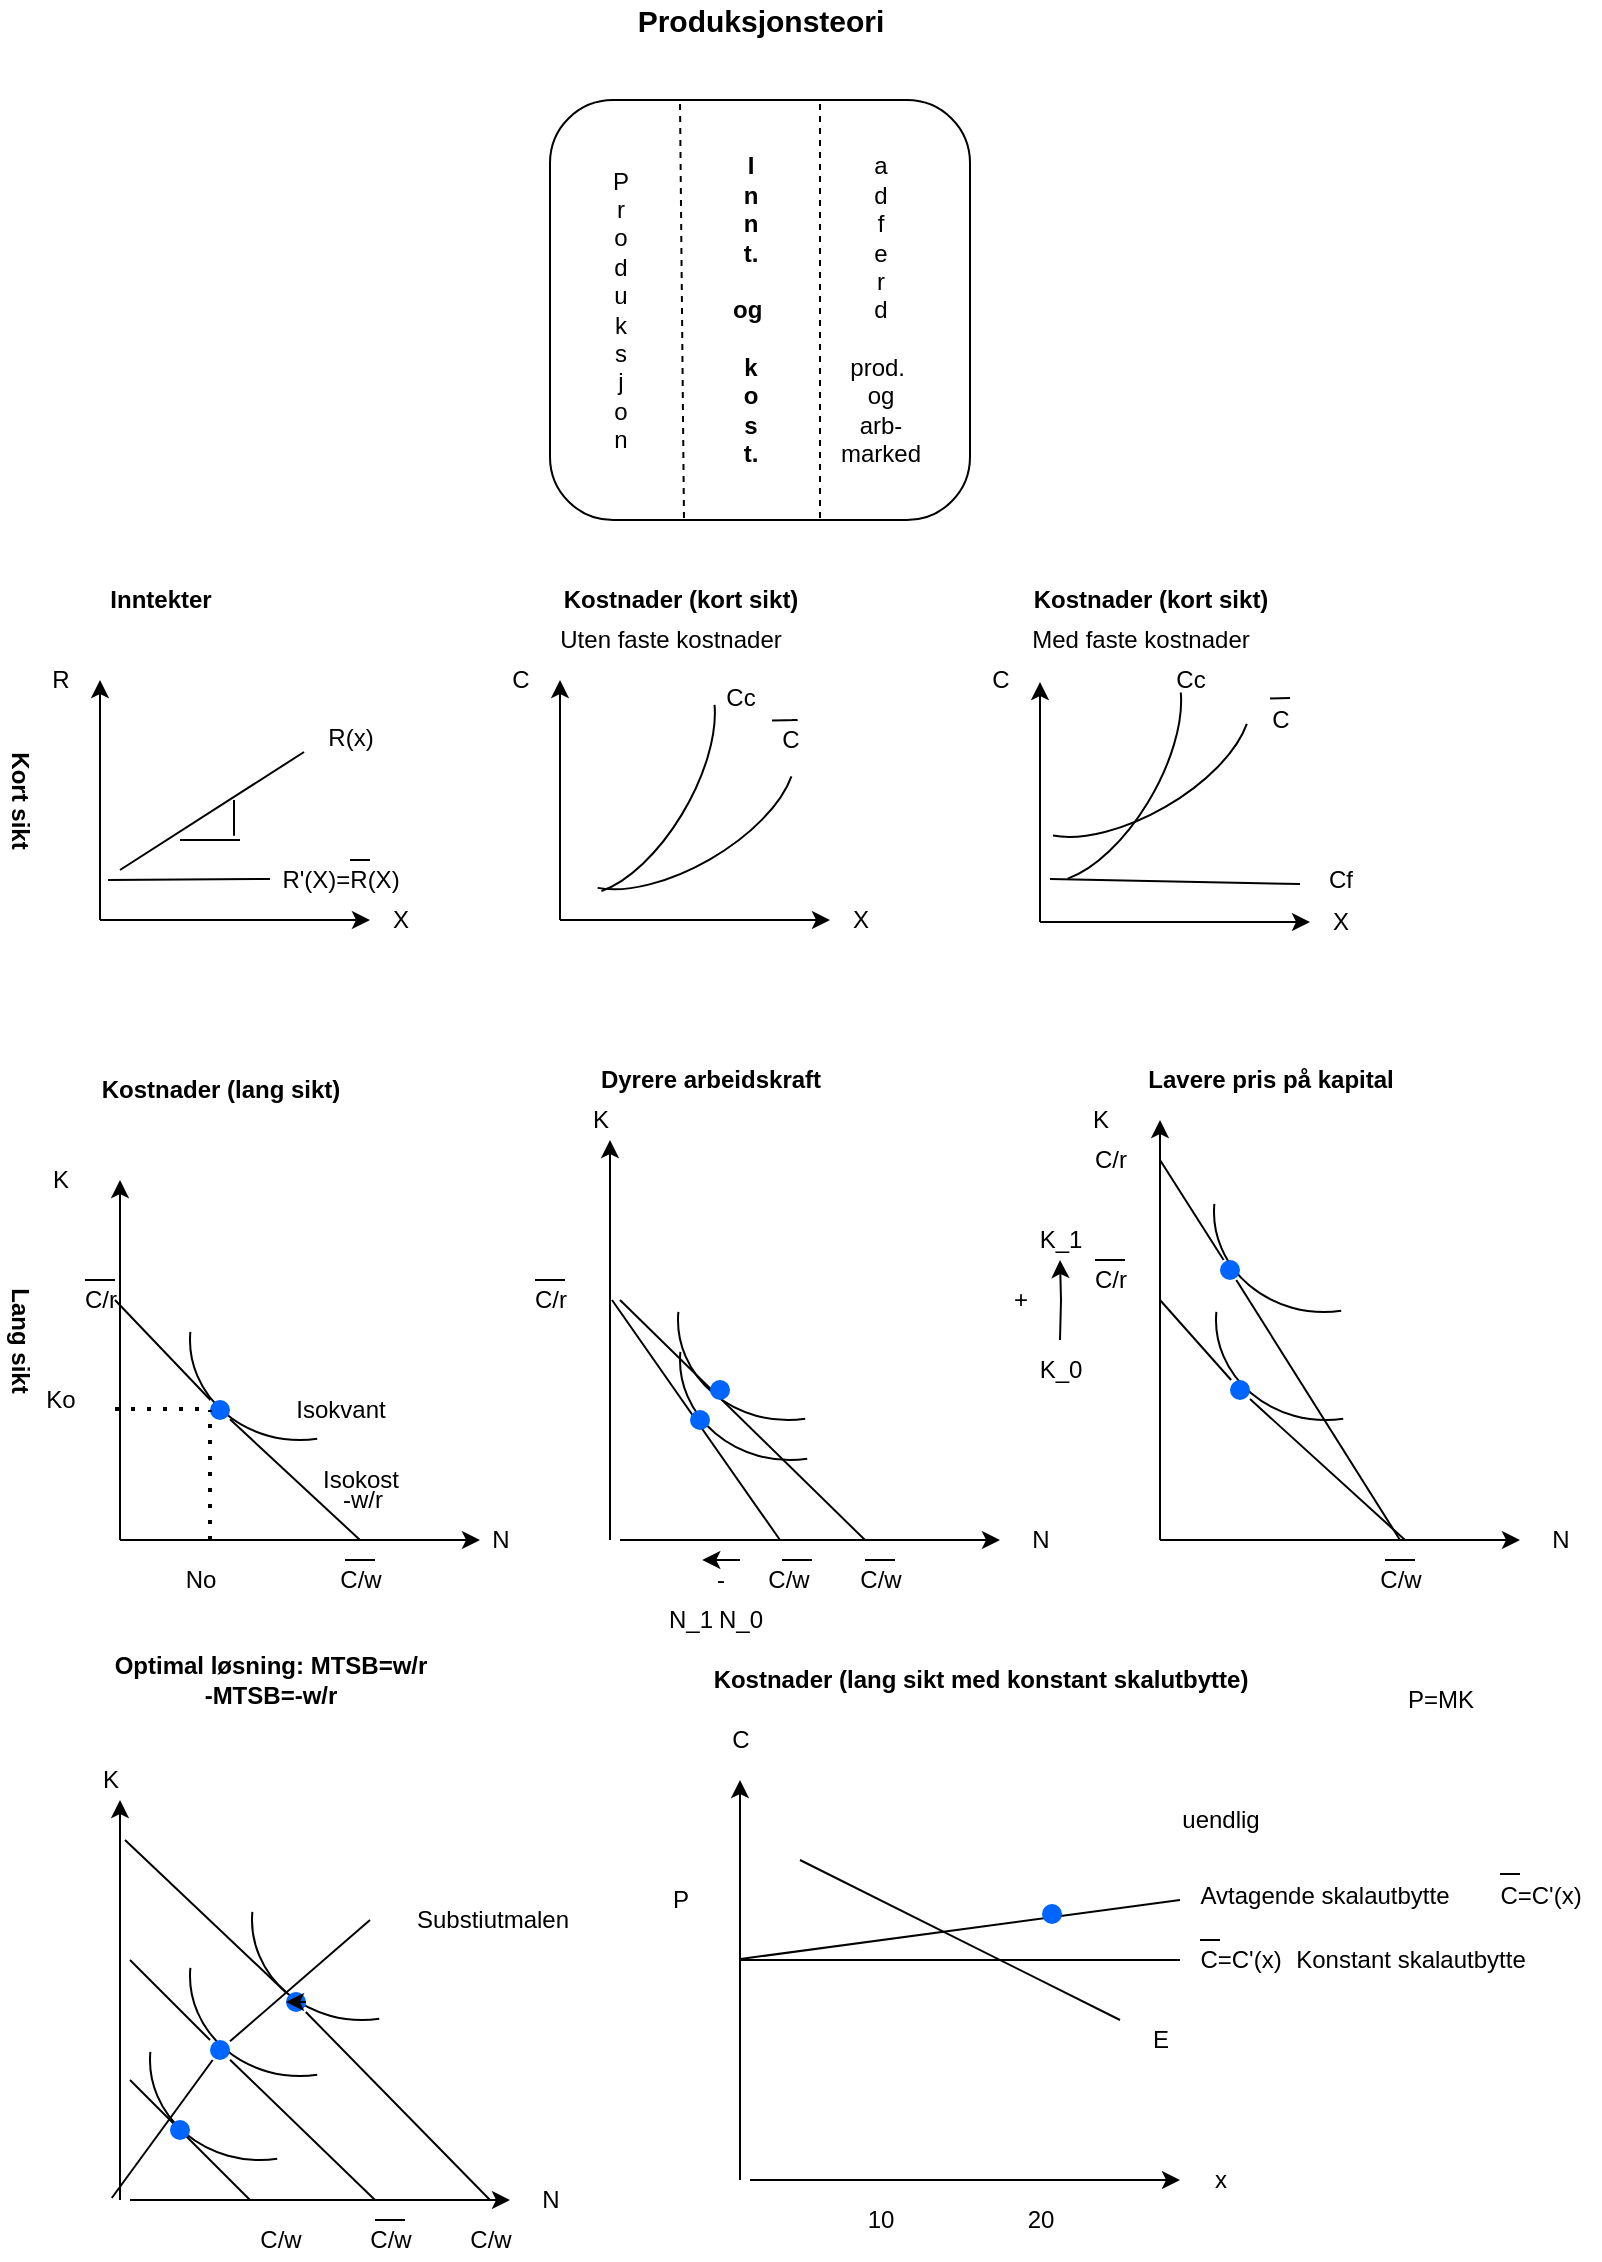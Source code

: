 <mxfile version="13.9.9" type="device"><diagram id="UaC9sKYSoofSCSLUNyeq" name="Page-1"><mxGraphModel dx="1660" dy="861" grid="1" gridSize="10" guides="1" tooltips="1" connect="1" arrows="1" fold="1" page="1" pageScale="1" pageWidth="827" pageHeight="1169" math="0" shadow="0"><root><mxCell id="0"/><mxCell id="1" parent="0"/><mxCell id="a_rR3JhyI1j8THqwhGgr-1" value="" style="rounded=1;whiteSpace=wrap;html=1;" parent="1" vertex="1"><mxGeometry x="295" y="80" width="210" height="210" as="geometry"/></mxCell><mxCell id="CCestM9y5NQriPeMEOW7-3" value="&lt;span style=&quot;font-size: 15px&quot;&gt;&lt;b&gt;Produksjonsteori&lt;/b&gt;&lt;/span&gt;" style="text;html=1;align=center;verticalAlign=middle;resizable=0;points=[];autosize=1;" parent="1" vertex="1"><mxGeometry x="330" y="30" width="140" height="20" as="geometry"/></mxCell><mxCell id="p_GAQffkMsLSsXMxCHvM-4" value="" style="endArrow=none;dashed=1;html=1;exitX=0.319;exitY=0.995;exitDx=0;exitDy=0;exitPerimeter=0;" parent="1" source="a_rR3JhyI1j8THqwhGgr-1" edge="1"><mxGeometry width="50" height="50" relative="1" as="geometry"><mxPoint x="360" y="180" as="sourcePoint"/><mxPoint x="360" y="80" as="targetPoint"/></mxGeometry></mxCell><mxCell id="p_GAQffkMsLSsXMxCHvM-6" value="" style="endArrow=none;dashed=1;html=1;" parent="1" edge="1"><mxGeometry width="50" height="50" relative="1" as="geometry"><mxPoint x="430" y="289" as="sourcePoint"/><mxPoint x="430" y="80" as="targetPoint"/></mxGeometry></mxCell><mxCell id="p_GAQffkMsLSsXMxCHvM-8" value="P&lt;br&gt;r&lt;br&gt;o&lt;br&gt;d&lt;br&gt;u&lt;br&gt;k&lt;br&gt;s&lt;br&gt;j&lt;br&gt;o&lt;br&gt;n" style="text;html=1;align=center;verticalAlign=middle;resizable=0;points=[];autosize=1;" parent="1" vertex="1"><mxGeometry x="320" y="110" width="20" height="150" as="geometry"/></mxCell><mxCell id="p_GAQffkMsLSsXMxCHvM-9" value="&lt;b&gt;I&lt;br&gt;n&lt;br&gt;n&lt;br&gt;t.&lt;br&gt;&lt;br&gt;og&amp;nbsp;&lt;br&gt;&lt;br&gt;k&lt;br&gt;o&lt;br&gt;s&lt;br&gt;t.&lt;/b&gt;" style="text;html=1;align=center;verticalAlign=middle;resizable=0;points=[];autosize=1;" parent="1" vertex="1"><mxGeometry x="380" y="105" width="30" height="160" as="geometry"/></mxCell><mxCell id="p_GAQffkMsLSsXMxCHvM-10" value="a&lt;br&gt;d&lt;br&gt;f&lt;br&gt;e&lt;br&gt;r&lt;br&gt;d&lt;br&gt;&lt;br&gt;prod.&amp;nbsp;&lt;br&gt;og&lt;br&gt;arb-&lt;br&gt;marked&lt;br&gt;" style="text;html=1;align=center;verticalAlign=middle;resizable=0;points=[];autosize=1;" parent="1" vertex="1"><mxGeometry x="430" y="105" width="60" height="160" as="geometry"/></mxCell><mxCell id="mCt1Dui-qjo9dXh8Gays-1" value="&lt;b&gt;Inntekter&lt;/b&gt;" style="text;html=1;align=center;verticalAlign=middle;resizable=0;points=[];autosize=1;" parent="1" vertex="1"><mxGeometry x="65" y="320" width="70" height="20" as="geometry"/></mxCell><mxCell id="mCt1Dui-qjo9dXh8Gays-2" value="" style="endArrow=classic;html=1;" parent="1" edge="1"><mxGeometry width="50" height="50" relative="1" as="geometry"><mxPoint x="70" y="490" as="sourcePoint"/><mxPoint x="70" y="370" as="targetPoint"/></mxGeometry></mxCell><mxCell id="mCt1Dui-qjo9dXh8Gays-4" value="" style="endArrow=classic;html=1;" parent="1" edge="1"><mxGeometry width="50" height="50" relative="1" as="geometry"><mxPoint x="70" y="490" as="sourcePoint"/><mxPoint x="205" y="490" as="targetPoint"/></mxGeometry></mxCell><mxCell id="mCt1Dui-qjo9dXh8Gays-5" value="&lt;b&gt;Kostnader (kort sikt)&lt;/b&gt;" style="text;html=1;align=center;verticalAlign=middle;resizable=0;points=[];autosize=1;" parent="1" vertex="1"><mxGeometry x="295" y="320" width="130" height="20" as="geometry"/></mxCell><mxCell id="mCt1Dui-qjo9dXh8Gays-6" value="" style="endArrow=none;html=1;entryX=-0.075;entryY=0.832;entryDx=0;entryDy=0;entryPerimeter=0;" parent="1" target="YLFvdDGft_FZj32-Pj2s-3" edge="1"><mxGeometry width="50" height="50" relative="1" as="geometry"><mxPoint x="80" y="465" as="sourcePoint"/><mxPoint x="170" y="430" as="targetPoint"/></mxGeometry></mxCell><mxCell id="mCt1Dui-qjo9dXh8Gays-8" value="" style="endArrow=none;html=1;" parent="1" edge="1"><mxGeometry width="50" height="50" relative="1" as="geometry"><mxPoint x="110" y="450" as="sourcePoint"/><mxPoint x="140" y="450" as="targetPoint"/></mxGeometry></mxCell><mxCell id="mCt1Dui-qjo9dXh8Gays-9" value="" style="endArrow=none;html=1;" parent="1" edge="1"><mxGeometry width="50" height="50" relative="1" as="geometry"><mxPoint x="137" y="440" as="sourcePoint"/><mxPoint x="137" y="430" as="targetPoint"/><Array as="points"><mxPoint x="137" y="450"/><mxPoint x="137" y="440"/></Array></mxGeometry></mxCell><mxCell id="mCt1Dui-qjo9dXh8Gays-12" value="Kostnader (lang sikt)" style="text;html=1;align=center;verticalAlign=middle;resizable=0;points=[];autosize=1;fontStyle=1" parent="1" vertex="1"><mxGeometry x="65" y="565" width="130" height="20" as="geometry"/></mxCell><mxCell id="mCt1Dui-qjo9dXh8Gays-13" value="X" style="text;html=1;align=center;verticalAlign=middle;resizable=0;points=[];autosize=1;" parent="1" vertex="1"><mxGeometry x="210" y="480" width="20" height="20" as="geometry"/></mxCell><mxCell id="mCt1Dui-qjo9dXh8Gays-14" value="R" style="text;html=1;align=center;verticalAlign=middle;resizable=0;points=[];autosize=1;" parent="1" vertex="1"><mxGeometry x="40" y="360" width="20" height="20" as="geometry"/></mxCell><mxCell id="mCt1Dui-qjo9dXh8Gays-15" value="" style="endArrow=classic;html=1;" parent="1" edge="1"><mxGeometry width="50" height="50" relative="1" as="geometry"><mxPoint x="300" y="490" as="sourcePoint"/><mxPoint x="300" y="370" as="targetPoint"/></mxGeometry></mxCell><mxCell id="mCt1Dui-qjo9dXh8Gays-16" value="" style="endArrow=classic;html=1;" parent="1" edge="1"><mxGeometry width="50" height="50" relative="1" as="geometry"><mxPoint x="300" y="490" as="sourcePoint"/><mxPoint x="435" y="490" as="targetPoint"/></mxGeometry></mxCell><mxCell id="mCt1Dui-qjo9dXh8Gays-23" value="X" style="text;html=1;align=center;verticalAlign=middle;resizable=0;points=[];autosize=1;" parent="1" vertex="1"><mxGeometry x="440" y="480" width="20" height="20" as="geometry"/></mxCell><mxCell id="mCt1Dui-qjo9dXh8Gays-24" value="C" style="text;html=1;align=center;verticalAlign=middle;resizable=0;points=[];autosize=1;" parent="1" vertex="1"><mxGeometry x="270" y="360" width="20" height="20" as="geometry"/></mxCell><mxCell id="mCt1Dui-qjo9dXh8Gays-28" value="Uten faste kostnader" style="text;html=1;align=center;verticalAlign=middle;resizable=0;points=[];autosize=1;" parent="1" vertex="1"><mxGeometry x="290" y="340" width="130" height="20" as="geometry"/></mxCell><mxCell id="mCt1Dui-qjo9dXh8Gays-32" value="" style="endArrow=classic;html=1;" parent="1" edge="1"><mxGeometry width="50" height="50" relative="1" as="geometry"><mxPoint x="540" y="491" as="sourcePoint"/><mxPoint x="540" y="371" as="targetPoint"/></mxGeometry></mxCell><mxCell id="mCt1Dui-qjo9dXh8Gays-33" value="" style="endArrow=classic;html=1;" parent="1" edge="1"><mxGeometry width="50" height="50" relative="1" as="geometry"><mxPoint x="540" y="491" as="sourcePoint"/><mxPoint x="675" y="491" as="targetPoint"/></mxGeometry></mxCell><mxCell id="mCt1Dui-qjo9dXh8Gays-35" value="X" style="text;html=1;align=center;verticalAlign=middle;resizable=0;points=[];autosize=1;" parent="1" vertex="1"><mxGeometry x="680" y="481" width="20" height="20" as="geometry"/></mxCell><mxCell id="mCt1Dui-qjo9dXh8Gays-36" value="&lt;b&gt;Kostnader (kort sikt)&lt;/b&gt;" style="text;html=1;align=center;verticalAlign=middle;resizable=0;points=[];autosize=1;" parent="1" vertex="1"><mxGeometry x="530" y="320" width="130" height="20" as="geometry"/></mxCell><mxCell id="mCt1Dui-qjo9dXh8Gays-37" value="Med faste kostnader" style="text;html=1;align=center;verticalAlign=middle;resizable=0;points=[];autosize=1;" parent="1" vertex="1"><mxGeometry x="530" y="340" width="120" height="20" as="geometry"/></mxCell><mxCell id="mCt1Dui-qjo9dXh8Gays-38" value="" style="endArrow=classic;html=1;" parent="1" edge="1"><mxGeometry width="50" height="50" relative="1" as="geometry"><mxPoint x="80" y="800" as="sourcePoint"/><mxPoint x="80" y="620" as="targetPoint"/></mxGeometry></mxCell><mxCell id="mCt1Dui-qjo9dXh8Gays-39" value="" style="endArrow=classic;html=1;" parent="1" edge="1"><mxGeometry width="50" height="50" relative="1" as="geometry"><mxPoint x="80" y="800" as="sourcePoint"/><mxPoint x="260" y="800" as="targetPoint"/></mxGeometry></mxCell><mxCell id="mCt1Dui-qjo9dXh8Gays-40" value="" style="endArrow=classic;html=1;" parent="1" edge="1"><mxGeometry width="50" height="50" relative="1" as="geometry"><mxPoint x="325" y="800" as="sourcePoint"/><mxPoint x="325" y="600" as="targetPoint"/></mxGeometry></mxCell><mxCell id="mCt1Dui-qjo9dXh8Gays-41" value="" style="endArrow=classic;html=1;" parent="1" edge="1"><mxGeometry width="50" height="50" relative="1" as="geometry"><mxPoint x="330" y="800" as="sourcePoint"/><mxPoint x="520" y="800" as="targetPoint"/></mxGeometry></mxCell><mxCell id="mCt1Dui-qjo9dXh8Gays-42" value="" style="endArrow=classic;html=1;" parent="1" edge="1"><mxGeometry width="50" height="50" relative="1" as="geometry"><mxPoint x="600" y="800" as="sourcePoint"/><mxPoint x="600" y="590" as="targetPoint"/></mxGeometry></mxCell><mxCell id="mCt1Dui-qjo9dXh8Gays-43" value="" style="endArrow=classic;html=1;" parent="1" edge="1"><mxGeometry width="50" height="50" relative="1" as="geometry"><mxPoint x="600" y="800" as="sourcePoint"/><mxPoint x="780" y="800" as="targetPoint"/></mxGeometry></mxCell><mxCell id="mCt1Dui-qjo9dXh8Gays-44" value="N" style="text;html=1;align=center;verticalAlign=middle;resizable=0;points=[];autosize=1;" parent="1" vertex="1"><mxGeometry x="790" y="790" width="20" height="20" as="geometry"/></mxCell><mxCell id="mCt1Dui-qjo9dXh8Gays-45" value="K" style="text;html=1;align=center;verticalAlign=middle;resizable=0;points=[];autosize=1;" parent="1" vertex="1"><mxGeometry x="560" y="580" width="20" height="20" as="geometry"/></mxCell><mxCell id="mCt1Dui-qjo9dXh8Gays-46" value="N" style="text;html=1;align=center;verticalAlign=middle;resizable=0;points=[];autosize=1;" parent="1" vertex="1"><mxGeometry x="530" y="790" width="20" height="20" as="geometry"/></mxCell><mxCell id="mCt1Dui-qjo9dXh8Gays-47" value="K" style="text;html=1;align=center;verticalAlign=middle;resizable=0;points=[];autosize=1;" parent="1" vertex="1"><mxGeometry x="310" y="580" width="20" height="20" as="geometry"/></mxCell><mxCell id="mCt1Dui-qjo9dXh8Gays-48" value="N" style="text;html=1;align=center;verticalAlign=middle;resizable=0;points=[];autosize=1;" parent="1" vertex="1"><mxGeometry x="260" y="790" width="20" height="20" as="geometry"/></mxCell><mxCell id="mCt1Dui-qjo9dXh8Gays-49" value="K" style="text;html=1;align=center;verticalAlign=middle;resizable=0;points=[];autosize=1;" parent="1" vertex="1"><mxGeometry x="40" y="610" width="20" height="20" as="geometry"/></mxCell><mxCell id="mCt1Dui-qjo9dXh8Gays-50" value="" style="endArrow=none;html=1;" parent="1" source="O0M3jIHl-hjQ2WlXBfNl-3" edge="1"><mxGeometry width="50" height="50" relative="1" as="geometry"><mxPoint x="77.5" y="680" as="sourcePoint"/><mxPoint x="200" y="800" as="targetPoint"/></mxGeometry></mxCell><mxCell id="mCt1Dui-qjo9dXh8Gays-51" value="" style="endArrow=none;html=1;" parent="1" edge="1"><mxGeometry width="50" height="50" relative="1" as="geometry"><mxPoint x="330" y="680" as="sourcePoint"/><mxPoint x="452.5" y="800" as="targetPoint"/></mxGeometry></mxCell><mxCell id="mCt1Dui-qjo9dXh8Gays-52" value="" style="endArrow=none;html=1;" parent="1" source="VYX4L6wAYpjXOQoRYqxL-9" edge="1"><mxGeometry width="50" height="50" relative="1" as="geometry"><mxPoint x="600" y="680" as="sourcePoint"/><mxPoint x="722.5" y="800" as="targetPoint"/></mxGeometry></mxCell><mxCell id="mCt1Dui-qjo9dXh8Gays-53" value="C/w" style="text;html=1;align=center;verticalAlign=middle;resizable=0;points=[];autosize=1;" parent="1" vertex="1"><mxGeometry x="180" y="810" width="40" height="20" as="geometry"/></mxCell><mxCell id="mCt1Dui-qjo9dXh8Gays-56" value="C/r" style="text;html=1;align=center;verticalAlign=middle;resizable=0;points=[];autosize=1;" parent="1" vertex="1"><mxGeometry x="55" y="670" width="30" height="20" as="geometry"/></mxCell><mxCell id="mCt1Dui-qjo9dXh8Gays-57" value="" style="endArrow=none;html=1;" parent="1" edge="1"><mxGeometry width="50" height="50" relative="1" as="geometry"><mxPoint x="192.5" y="810" as="sourcePoint"/><mxPoint x="207.5" y="810" as="targetPoint"/></mxGeometry></mxCell><mxCell id="mCt1Dui-qjo9dXh8Gays-59" value="" style="endArrow=none;html=1;" parent="1" edge="1"><mxGeometry width="50" height="50" relative="1" as="geometry"><mxPoint x="62.5" y="670" as="sourcePoint"/><mxPoint x="77.5" y="670" as="targetPoint"/></mxGeometry></mxCell><mxCell id="mCt1Dui-qjo9dXh8Gays-62" value="C/w" style="text;html=1;align=center;verticalAlign=middle;resizable=0;points=[];autosize=1;" parent="1" vertex="1"><mxGeometry x="440" y="810" width="40" height="20" as="geometry"/></mxCell><mxCell id="mCt1Dui-qjo9dXh8Gays-63" value="" style="endArrow=none;html=1;" parent="1" edge="1"><mxGeometry width="50" height="50" relative="1" as="geometry"><mxPoint x="452.5" y="810" as="sourcePoint"/><mxPoint x="467.5" y="810" as="targetPoint"/></mxGeometry></mxCell><mxCell id="mCt1Dui-qjo9dXh8Gays-64" value="C/w" style="text;html=1;align=center;verticalAlign=middle;resizable=0;points=[];autosize=1;" parent="1" vertex="1"><mxGeometry x="700" y="810" width="40" height="20" as="geometry"/></mxCell><mxCell id="mCt1Dui-qjo9dXh8Gays-65" value="" style="endArrow=none;html=1;" parent="1" edge="1"><mxGeometry width="50" height="50" relative="1" as="geometry"><mxPoint x="712.5" y="810" as="sourcePoint"/><mxPoint x="727.5" y="810" as="targetPoint"/></mxGeometry></mxCell><mxCell id="mCt1Dui-qjo9dXh8Gays-66" value="C/r" style="text;html=1;align=center;verticalAlign=middle;resizable=0;points=[];autosize=1;" parent="1" vertex="1"><mxGeometry x="280" y="670" width="30" height="20" as="geometry"/></mxCell><mxCell id="mCt1Dui-qjo9dXh8Gays-67" value="" style="endArrow=none;html=1;" parent="1" edge="1"><mxGeometry width="50" height="50" relative="1" as="geometry"><mxPoint x="287.5" y="670" as="sourcePoint"/><mxPoint x="302.5" y="670" as="targetPoint"/></mxGeometry></mxCell><mxCell id="mCt1Dui-qjo9dXh8Gays-68" value="C/r" style="text;html=1;align=center;verticalAlign=middle;resizable=0;points=[];autosize=1;" parent="1" vertex="1"><mxGeometry x="560" y="660" width="30" height="20" as="geometry"/></mxCell><mxCell id="mCt1Dui-qjo9dXh8Gays-69" value="" style="endArrow=none;html=1;" parent="1" edge="1"><mxGeometry width="50" height="50" relative="1" as="geometry"><mxPoint x="567.5" y="660" as="sourcePoint"/><mxPoint x="582.5" y="660" as="targetPoint"/></mxGeometry></mxCell><mxCell id="mCt1Dui-qjo9dXh8Gays-70" value="" style="endArrow=classic;html=1;" parent="1" edge="1"><mxGeometry width="50" height="50" relative="1" as="geometry"><mxPoint x="80" y="1130" as="sourcePoint"/><mxPoint x="80" y="930" as="targetPoint"/></mxGeometry></mxCell><mxCell id="mCt1Dui-qjo9dXh8Gays-71" value="" style="endArrow=classic;html=1;" parent="1" edge="1"><mxGeometry width="50" height="50" relative="1" as="geometry"><mxPoint x="85" y="1130" as="sourcePoint"/><mxPoint x="275" y="1130" as="targetPoint"/></mxGeometry></mxCell><mxCell id="mCt1Dui-qjo9dXh8Gays-72" value="N" style="text;html=1;align=center;verticalAlign=middle;resizable=0;points=[];autosize=1;" parent="1" vertex="1"><mxGeometry x="285" y="1120" width="20" height="20" as="geometry"/></mxCell><mxCell id="mCt1Dui-qjo9dXh8Gays-73" value="K" style="text;html=1;align=center;verticalAlign=middle;resizable=0;points=[];autosize=1;" parent="1" vertex="1"><mxGeometry x="65" y="910" width="20" height="20" as="geometry"/></mxCell><mxCell id="mCt1Dui-qjo9dXh8Gays-74" value="" style="endArrow=none;html=1;" parent="1" source="O0M3jIHl-hjQ2WlXBfNl-22" edge="1"><mxGeometry width="50" height="50" relative="1" as="geometry"><mxPoint x="85" y="1010" as="sourcePoint"/><mxPoint x="207.5" y="1130" as="targetPoint"/></mxGeometry></mxCell><mxCell id="mCt1Dui-qjo9dXh8Gays-75" value="C/w" style="text;html=1;align=center;verticalAlign=middle;resizable=0;points=[];autosize=1;" parent="1" vertex="1"><mxGeometry x="195" y="1140" width="40" height="20" as="geometry"/></mxCell><mxCell id="mCt1Dui-qjo9dXh8Gays-76" value="" style="endArrow=none;html=1;" parent="1" edge="1"><mxGeometry width="50" height="50" relative="1" as="geometry"><mxPoint x="207.5" y="1140" as="sourcePoint"/><mxPoint x="222.5" y="1140" as="targetPoint"/></mxGeometry></mxCell><mxCell id="mCt1Dui-qjo9dXh8Gays-77" value="" style="endArrow=none;html=1;" parent="1" edge="1"><mxGeometry width="50" height="50" relative="1" as="geometry"><mxPoint x="85" y="1070" as="sourcePoint"/><mxPoint x="145" y="1130" as="targetPoint"/></mxGeometry></mxCell><mxCell id="mCt1Dui-qjo9dXh8Gays-79" value="" style="endArrow=none;html=1;" parent="1" source="O0M3jIHl-hjQ2WlXBfNl-26" edge="1"><mxGeometry width="50" height="50" relative="1" as="geometry"><mxPoint x="82.5" y="950" as="sourcePoint"/><mxPoint x="265" y="1130" as="targetPoint"/></mxGeometry></mxCell><mxCell id="mCt1Dui-qjo9dXh8Gays-80" value="Isokost" style="text;html=1;align=center;verticalAlign=middle;resizable=0;points=[];autosize=1;" parent="1" vertex="1"><mxGeometry x="175" y="760" width="50" height="20" as="geometry"/></mxCell><mxCell id="O0M3jIHl-hjQ2WlXBfNl-1" value="" style="verticalLabelPosition=bottom;verticalAlign=top;html=1;shape=mxgraph.basic.arc;startAngle=0.975;endAngle=0.263;rotation=-180;" parent="1" vertex="1"><mxGeometry x="115" y="650" width="110" height="100" as="geometry"/></mxCell><mxCell id="O0M3jIHl-hjQ2WlXBfNl-3" value="" style="shape=ellipse;fillColor=#0065FF;strokeColor=none;html=1" parent="1" vertex="1"><mxGeometry x="125" y="730" width="10" height="10" as="geometry"/></mxCell><mxCell id="O0M3jIHl-hjQ2WlXBfNl-5" value="" style="endArrow=none;html=1;" parent="1" target="O0M3jIHl-hjQ2WlXBfNl-3" edge="1"><mxGeometry width="50" height="50" relative="1" as="geometry"><mxPoint x="77.5" y="680" as="sourcePoint"/><mxPoint x="200" y="800" as="targetPoint"/></mxGeometry></mxCell><mxCell id="O0M3jIHl-hjQ2WlXBfNl-6" value="" style="endArrow=none;dashed=1;html=1;dashPattern=1 3;strokeWidth=2;entryX=0;entryY=0.5;entryDx=0;entryDy=0;" parent="1" target="O0M3jIHl-hjQ2WlXBfNl-3" edge="1"><mxGeometry width="50" height="50" relative="1" as="geometry"><mxPoint x="125" y="800" as="sourcePoint"/><mxPoint x="125" y="770" as="targetPoint"/></mxGeometry></mxCell><mxCell id="O0M3jIHl-hjQ2WlXBfNl-9" value="" style="endArrow=none;dashed=1;html=1;dashPattern=1 3;strokeWidth=2;" parent="1" edge="1"><mxGeometry width="50" height="50" relative="1" as="geometry"><mxPoint x="77.5" y="734.5" as="sourcePoint"/><mxPoint x="122.5" y="734.5" as="targetPoint"/></mxGeometry></mxCell><mxCell id="O0M3jIHl-hjQ2WlXBfNl-10" value="No" style="text;html=1;align=center;verticalAlign=middle;resizable=0;points=[];autosize=1;" parent="1" vertex="1"><mxGeometry x="105" y="810" width="30" height="20" as="geometry"/></mxCell><mxCell id="O0M3jIHl-hjQ2WlXBfNl-11" value="Ko" style="text;html=1;align=center;verticalAlign=middle;resizable=0;points=[];autosize=1;" parent="1" vertex="1"><mxGeometry x="35" y="720" width="30" height="20" as="geometry"/></mxCell><mxCell id="O0M3jIHl-hjQ2WlXBfNl-12" value="" style="verticalLabelPosition=bottom;verticalAlign=top;html=1;shape=mxgraph.basic.arc;startAngle=0.975;endAngle=0.263;rotation=-180;" parent="1" vertex="1"><mxGeometry x="95" y="1010" width="110" height="100" as="geometry"/></mxCell><mxCell id="O0M3jIHl-hjQ2WlXBfNl-13" value="" style="verticalLabelPosition=bottom;verticalAlign=top;html=1;shape=mxgraph.basic.arc;startAngle=0.975;endAngle=0.263;rotation=-180;" parent="1" vertex="1"><mxGeometry x="115" y="968" width="110" height="100" as="geometry"/></mxCell><mxCell id="O0M3jIHl-hjQ2WlXBfNl-14" value="" style="verticalLabelPosition=bottom;verticalAlign=top;html=1;shape=mxgraph.basic.arc;startAngle=0.975;endAngle=0.263;rotation=-180;" parent="1" vertex="1"><mxGeometry x="146" y="940" width="110" height="100" as="geometry"/></mxCell><mxCell id="O0M3jIHl-hjQ2WlXBfNl-19" value="" style="endArrow=none;html=1;" parent="1" source="O0M3jIHl-hjQ2WlXBfNl-22" edge="1"><mxGeometry width="50" height="50" relative="1" as="geometry"><mxPoint x="75.89" y="1129" as="sourcePoint"/><mxPoint x="205" y="990" as="targetPoint"/></mxGeometry></mxCell><mxCell id="O0M3jIHl-hjQ2WlXBfNl-20" value="" style="shape=ellipse;fillColor=#0065FF;strokeColor=none;html=1" parent="1" vertex="1"><mxGeometry x="105" y="1090" width="10" height="10" as="geometry"/></mxCell><mxCell id="O0M3jIHl-hjQ2WlXBfNl-25" value="" style="endArrow=none;html=1;" parent="1" target="O0M3jIHl-hjQ2WlXBfNl-22" edge="1"><mxGeometry width="50" height="50" relative="1" as="geometry"><mxPoint x="75.89" y="1129" as="sourcePoint"/><mxPoint x="205" y="990" as="targetPoint"/></mxGeometry></mxCell><mxCell id="O0M3jIHl-hjQ2WlXBfNl-26" value="" style="shape=ellipse;fillColor=#0065FF;strokeColor=none;html=1" parent="1" vertex="1"><mxGeometry x="163" y="1026" width="10" height="10" as="geometry"/></mxCell><mxCell id="O0M3jIHl-hjQ2WlXBfNl-27" value="" style="endArrow=none;html=1;" parent="1" target="O0M3jIHl-hjQ2WlXBfNl-26" edge="1"><mxGeometry width="50" height="50" relative="1" as="geometry"><mxPoint x="82.5" y="950" as="sourcePoint"/><mxPoint x="265" y="1130" as="targetPoint"/></mxGeometry></mxCell><mxCell id="O0M3jIHl-hjQ2WlXBfNl-28" value="&lt;b&gt;Optimal løsning: MTSB=w/r&lt;br&gt;-&lt;/b&gt;&lt;b&gt;MTSB&lt;/b&gt;&lt;b&gt;=-&lt;/b&gt;&lt;b&gt;w/r&lt;/b&gt;&lt;b&gt;&lt;br&gt;&lt;/b&gt;" style="text;html=1;align=center;verticalAlign=middle;resizable=0;points=[];autosize=1;" parent="1" vertex="1"><mxGeometry x="70" y="855" width="170" height="30" as="geometry"/></mxCell><mxCell id="O0M3jIHl-hjQ2WlXBfNl-29" value="" style="endArrow=none;html=1;" parent="1" edge="1"><mxGeometry width="50" height="50" relative="1" as="geometry"><mxPoint x="326" y="680" as="sourcePoint"/><mxPoint x="410" y="800" as="targetPoint"/></mxGeometry></mxCell><mxCell id="O0M3jIHl-hjQ2WlXBfNl-31" value="" style="endArrow=none;html=1;" parent="1" source="VYX4L6wAYpjXOQoRYqxL-12" edge="1"><mxGeometry width="50" height="50" relative="1" as="geometry"><mxPoint x="600" y="610" as="sourcePoint"/><mxPoint x="720" y="800" as="targetPoint"/></mxGeometry></mxCell><mxCell id="O0M3jIHl-hjQ2WlXBfNl-32" value="Substiutmalen" style="text;html=1;align=center;verticalAlign=middle;resizable=0;points=[];autosize=1;" parent="1" vertex="1"><mxGeometry x="221" y="980" width="90" height="20" as="geometry"/></mxCell><mxCell id="O0M3jIHl-hjQ2WlXBfNl-33" value="C/r" style="text;html=1;align=center;verticalAlign=middle;resizable=0;points=[];autosize=1;" parent="1" vertex="1"><mxGeometry x="560" y="600" width="30" height="20" as="geometry"/></mxCell><mxCell id="O0M3jIHl-hjQ2WlXBfNl-36" value="C/w" style="text;html=1;align=center;verticalAlign=middle;resizable=0;points=[];autosize=1;" parent="1" vertex="1"><mxGeometry x="394" y="810" width="40" height="20" as="geometry"/></mxCell><mxCell id="O0M3jIHl-hjQ2WlXBfNl-37" value="" style="endArrow=none;html=1;" parent="1" edge="1"><mxGeometry width="50" height="50" relative="1" as="geometry"><mxPoint x="411" y="810" as="sourcePoint"/><mxPoint x="426" y="810" as="targetPoint"/></mxGeometry></mxCell><mxCell id="O0M3jIHl-hjQ2WlXBfNl-38" value="" style="verticalLabelPosition=bottom;verticalAlign=top;html=1;shape=mxgraph.basic.arc;startAngle=0.975;endAngle=0.263;rotation=-180;" parent="1" vertex="1"><mxGeometry x="359" y="640" width="110" height="100" as="geometry"/></mxCell><mxCell id="O0M3jIHl-hjQ2WlXBfNl-39" value="" style="verticalLabelPosition=bottom;verticalAlign=top;html=1;shape=mxgraph.basic.arc;startAngle=0.975;endAngle=0.263;rotation=-180;" parent="1" vertex="1"><mxGeometry x="628" y="640" width="110" height="100" as="geometry"/></mxCell><mxCell id="O0M3jIHl-hjQ2WlXBfNl-40" value="Dyrere arbeidskraft" style="text;html=1;align=center;verticalAlign=middle;resizable=0;points=[];autosize=1;fontStyle=1" parent="1" vertex="1"><mxGeometry x="310" y="560" width="130" height="20" as="geometry"/></mxCell><mxCell id="O0M3jIHl-hjQ2WlXBfNl-41" value="Lavere pris på kapital" style="text;html=1;align=center;verticalAlign=middle;resizable=0;points=[];autosize=1;fontStyle=1" parent="1" vertex="1"><mxGeometry x="585" y="560" width="140" height="20" as="geometry"/></mxCell><mxCell id="O0M3jIHl-hjQ2WlXBfNl-42" value="" style="verticalLabelPosition=bottom;verticalAlign=top;html=1;shape=mxgraph.basic.arc;startAngle=0.975;endAngle=0.263;rotation=-180;" parent="1" vertex="1"><mxGeometry x="360" y="660" width="110" height="100" as="geometry"/></mxCell><mxCell id="O0M3jIHl-hjQ2WlXBfNl-45" value="" style="verticalLabelPosition=bottom;verticalAlign=top;html=1;shape=mxgraph.basic.arc;startAngle=0.975;endAngle=0.263;rotation=-180;" parent="1" vertex="1"><mxGeometry x="627" y="586" width="110" height="100" as="geometry"/></mxCell><mxCell id="9IJH-cMtCnGwd3uxjUO7-1" value="" style="endArrow=none;html=1;entryX=-0.167;entryY=0.6;entryDx=0;entryDy=0;entryPerimeter=0;" parent="1" edge="1"><mxGeometry width="50" height="50" relative="1" as="geometry"><mxPoint x="545" y="469.5" as="sourcePoint"/><mxPoint x="669.99" y="472" as="targetPoint"/></mxGeometry></mxCell><mxCell id="9IJH-cMtCnGwd3uxjUO7-2" value="Cf" style="text;html=1;align=center;verticalAlign=middle;resizable=0;points=[];autosize=1;" parent="1" vertex="1"><mxGeometry x="675" y="460" width="30" height="20" as="geometry"/></mxCell><mxCell id="9IJH-cMtCnGwd3uxjUO7-3" value="Cc" style="text;html=1;align=center;verticalAlign=middle;resizable=0;points=[];autosize=1;" parent="1" vertex="1"><mxGeometry x="600" y="360" width="30" height="20" as="geometry"/></mxCell><mxCell id="9IJH-cMtCnGwd3uxjUO7-4" value="Cc" style="text;html=1;align=center;verticalAlign=middle;resizable=0;points=[];autosize=1;" parent="1" vertex="1"><mxGeometry x="375" y="369.37" width="30" height="20" as="geometry"/></mxCell><mxCell id="zFqDJLMeuVBvzPjHVWjf-1" value="" style="endArrow=classic;html=1;" parent="1" edge="1"><mxGeometry width="50" height="50" relative="1" as="geometry"><mxPoint x="390" y="1120" as="sourcePoint"/><mxPoint x="390" y="920" as="targetPoint"/></mxGeometry></mxCell><mxCell id="zFqDJLMeuVBvzPjHVWjf-2" value="" style="endArrow=classic;html=1;" parent="1" edge="1"><mxGeometry width="50" height="50" relative="1" as="geometry"><mxPoint x="395" y="1120" as="sourcePoint"/><mxPoint x="610" y="1120" as="targetPoint"/></mxGeometry></mxCell><mxCell id="zFqDJLMeuVBvzPjHVWjf-3" value="x" style="text;html=1;align=center;verticalAlign=middle;resizable=0;points=[];autosize=1;" parent="1" vertex="1"><mxGeometry x="620" y="1110" width="20" height="20" as="geometry"/></mxCell><mxCell id="zFqDJLMeuVBvzPjHVWjf-4" value="C" style="text;html=1;align=center;verticalAlign=middle;resizable=0;points=[];autosize=1;" parent="1" vertex="1"><mxGeometry x="380" y="890" width="20" height="20" as="geometry"/></mxCell><mxCell id="zFqDJLMeuVBvzPjHVWjf-5" value="" style="endArrow=none;html=1;" parent="1" edge="1"><mxGeometry width="50" height="50" relative="1" as="geometry"><mxPoint x="390" y="1010" as="sourcePoint"/><mxPoint x="610" y="1010" as="targetPoint"/></mxGeometry></mxCell><mxCell id="zFqDJLMeuVBvzPjHVWjf-6" value="C=C'(x)" style="text;html=1;align=center;verticalAlign=middle;resizable=0;points=[];autosize=1;" parent="1" vertex="1"><mxGeometry x="610" y="1000" width="60" height="20" as="geometry"/></mxCell><mxCell id="zFqDJLMeuVBvzPjHVWjf-7" value="&lt;b&gt;Kostnader (lang sikt med konstant skalutbytte)&lt;/b&gt;" style="text;html=1;align=center;verticalAlign=middle;resizable=0;points=[];autosize=1;" parent="1" vertex="1"><mxGeometry x="370" y="860" width="280" height="20" as="geometry"/></mxCell><mxCell id="zFqDJLMeuVBvzPjHVWjf-9" value="" style="verticalLabelPosition=bottom;verticalAlign=top;html=1;shape=mxgraph.basic.arc;startAngle=0.845;endAngle=0.17;rotation=120;" parent="1" vertex="1"><mxGeometry x="272.17" y="389.37" width="127.83" height="60.63" as="geometry"/></mxCell><mxCell id="zFqDJLMeuVBvzPjHVWjf-10" value="C" style="text;html=1;align=center;verticalAlign=middle;resizable=0;points=[];autosize=1;" parent="1" vertex="1"><mxGeometry x="510" y="360" width="20" height="20" as="geometry"/></mxCell><mxCell id="KLAG8d35NiQp8kqJiwP7-2" value="-w/r" style="text;html=1;align=center;verticalAlign=middle;resizable=0;points=[];autosize=1;" parent="1" vertex="1"><mxGeometry x="181" y="770" width="40" height="20" as="geometry"/></mxCell><mxCell id="KLAG8d35NiQp8kqJiwP7-3" value="" style="verticalLabelPosition=bottom;verticalAlign=top;html=1;shape=mxgraph.basic.arc;startAngle=0.845;endAngle=0.17;rotation=120;" parent="1" vertex="1"><mxGeometry x="505.296" y="383.195" width="127.83" height="60.63" as="geometry"/></mxCell><mxCell id="KLAG8d35NiQp8kqJiwP7-4" value="" style="verticalLabelPosition=bottom;verticalAlign=top;html=1;shape=mxgraph.basic.arc;startAngle=0.831;endAngle=0.17;rotation=60;direction=south;" parent="1" vertex="1"><mxGeometry x="329.686" y="369.375" width="60.63" height="127.83" as="geometry"/></mxCell><mxCell id="KLAG8d35NiQp8kqJiwP7-6" value="C" style="text;html=1;align=center;verticalAlign=middle;resizable=0;points=[];autosize=1;" parent="1" vertex="1"><mxGeometry x="405" y="390.19" width="20" height="20" as="geometry"/></mxCell><mxCell id="KLAG8d35NiQp8kqJiwP7-7" value="" style="verticalLabelPosition=bottom;verticalAlign=top;html=1;shape=mxgraph.basic.arc;startAngle=0.831;endAngle=0.17;rotation=60;direction=south;" parent="1" vertex="1"><mxGeometry x="557.375" y="343.166" width="60.63" height="127.83" as="geometry"/></mxCell><mxCell id="KLAG8d35NiQp8kqJiwP7-8" value="" style="endArrow=none;html=1;" parent="1" edge="1"><mxGeometry width="50" height="50" relative="1" as="geometry"><mxPoint x="406" y="390.19" as="sourcePoint"/><mxPoint x="416" y="390" as="targetPoint"/><Array as="points"><mxPoint x="420" y="390"/></Array></mxGeometry></mxCell><mxCell id="KLAG8d35NiQp8kqJiwP7-9" value="C" style="text;html=1;align=center;verticalAlign=middle;resizable=0;points=[];autosize=1;" parent="1" vertex="1"><mxGeometry x="650" y="380" width="20" height="20" as="geometry"/></mxCell><mxCell id="KLAG8d35NiQp8kqJiwP7-11" value="" style="endArrow=none;html=1;" parent="1" edge="1"><mxGeometry width="50" height="50" relative="1" as="geometry"><mxPoint x="655" y="379.19" as="sourcePoint"/><mxPoint x="665" y="379.0" as="targetPoint"/></mxGeometry></mxCell><mxCell id="KLAG8d35NiQp8kqJiwP7-12" value="Isokvant" style="text;html=1;align=center;verticalAlign=middle;resizable=0;points=[];autosize=1;" parent="1" vertex="1"><mxGeometry x="160" y="725" width="60" height="20" as="geometry"/></mxCell><mxCell id="KLAG8d35NiQp8kqJiwP7-13" value="" style="endArrow=none;html=1;entryX=1.086;entryY=0.95;entryDx=0;entryDy=0;entryPerimeter=0;" parent="1" edge="1"><mxGeometry width="50" height="50" relative="1" as="geometry"><mxPoint x="74" y="470" as="sourcePoint"/><mxPoint x="155.0" y="469.5" as="targetPoint"/></mxGeometry></mxCell><mxCell id="KLAG8d35NiQp8kqJiwP7-14" value="R'(X)=R(X)" style="text;html=1;align=center;verticalAlign=middle;resizable=0;points=[];autosize=1;" parent="1" vertex="1"><mxGeometry x="155" y="460" width="70" height="20" as="geometry"/></mxCell><mxCell id="YLFvdDGft_FZj32-Pj2s-2" value="" style="endArrow=none;html=1;" parent="1" edge="1"><mxGeometry width="50" height="50" relative="1" as="geometry"><mxPoint x="195" y="460" as="sourcePoint"/><mxPoint x="205" y="460" as="targetPoint"/></mxGeometry></mxCell><mxCell id="YLFvdDGft_FZj32-Pj2s-3" value="R(x)" style="text;html=1;align=center;verticalAlign=middle;resizable=0;points=[];autosize=1;" parent="1" vertex="1"><mxGeometry x="175" y="389.37" width="40" height="20" as="geometry"/></mxCell><mxCell id="VYX4L6wAYpjXOQoRYqxL-1" value="" style="shape=ellipse;fillColor=#0065FF;strokeColor=none;html=1" parent="1" vertex="1"><mxGeometry x="375" y="720" width="10" height="10" as="geometry"/></mxCell><mxCell id="VYX4L6wAYpjXOQoRYqxL-2" value="" style="shape=ellipse;fillColor=#0065FF;strokeColor=none;html=1" parent="1" vertex="1"><mxGeometry x="365" y="735" width="10" height="10" as="geometry"/></mxCell><mxCell id="VYX4L6wAYpjXOQoRYqxL-3" value="N_1" style="text;html=1;align=center;verticalAlign=middle;resizable=0;points=[];autosize=1;" parent="1" vertex="1"><mxGeometry x="345" y="830" width="40" height="20" as="geometry"/></mxCell><mxCell id="VYX4L6wAYpjXOQoRYqxL-5" value="N_0" style="text;html=1;align=center;verticalAlign=middle;resizable=0;points=[];autosize=1;" parent="1" vertex="1"><mxGeometry x="370" y="830" width="40" height="20" as="geometry"/></mxCell><mxCell id="VYX4L6wAYpjXOQoRYqxL-6" value="" style="endArrow=classic;html=1;entryX=0.004;entryY=1;entryDx=0;entryDy=0;entryPerimeter=0;" parent="1" edge="1"><mxGeometry width="50" height="50" relative="1" as="geometry"><mxPoint x="390" y="810" as="sourcePoint"/><mxPoint x="371.12" y="810" as="targetPoint"/></mxGeometry></mxCell><mxCell id="VYX4L6wAYpjXOQoRYqxL-9" value="" style="shape=ellipse;fillColor=#0065FF;strokeColor=none;html=1" parent="1" vertex="1"><mxGeometry x="635" y="720" width="10" height="10" as="geometry"/></mxCell><mxCell id="VYX4L6wAYpjXOQoRYqxL-10" value="" style="endArrow=none;html=1;" parent="1" target="VYX4L6wAYpjXOQoRYqxL-9" edge="1"><mxGeometry width="50" height="50" relative="1" as="geometry"><mxPoint x="600" y="680" as="sourcePoint"/><mxPoint x="722.5" y="800" as="targetPoint"/></mxGeometry></mxCell><mxCell id="VYX4L6wAYpjXOQoRYqxL-12" value="" style="shape=ellipse;fillColor=#0065FF;strokeColor=none;html=1" parent="1" vertex="1"><mxGeometry x="630" y="660" width="10" height="10" as="geometry"/></mxCell><mxCell id="VYX4L6wAYpjXOQoRYqxL-13" value="" style="endArrow=none;html=1;" parent="1" target="VYX4L6wAYpjXOQoRYqxL-12" edge="1"><mxGeometry width="50" height="50" relative="1" as="geometry"><mxPoint x="600" y="610" as="sourcePoint"/><mxPoint x="720" y="800" as="targetPoint"/></mxGeometry></mxCell><mxCell id="zWNDcSDLDA9aZwQGjqT7-2" value="" style="edgeStyle=orthogonalEdgeStyle;rounded=0;orthogonalLoop=1;jettySize=auto;html=1;" parent="1" target="VYX4L6wAYpjXOQoRYqxL-15" edge="1"><mxGeometry relative="1" as="geometry"><mxPoint x="550" y="700" as="sourcePoint"/></mxGeometry></mxCell><mxCell id="VYX4L6wAYpjXOQoRYqxL-14" value="K_0" style="text;html=1;align=center;verticalAlign=middle;resizable=0;points=[];autosize=1;" parent="1" vertex="1"><mxGeometry x="530" y="705" width="40" height="20" as="geometry"/></mxCell><mxCell id="VYX4L6wAYpjXOQoRYqxL-15" value="K_1" style="text;html=1;align=center;verticalAlign=middle;resizable=0;points=[];autosize=1;" parent="1" vertex="1"><mxGeometry x="530" y="640" width="40" height="20" as="geometry"/></mxCell><mxCell id="VYX4L6wAYpjXOQoRYqxL-16" value="C/w" style="text;html=1;align=center;verticalAlign=middle;resizable=0;points=[];autosize=1;" parent="1" vertex="1"><mxGeometry x="140" y="1140" width="40" height="20" as="geometry"/></mxCell><mxCell id="VYX4L6wAYpjXOQoRYqxL-17" value="C/w" style="text;html=1;align=center;verticalAlign=middle;resizable=0;points=[];autosize=1;" parent="1" vertex="1"><mxGeometry x="245" y="1140" width="40" height="20" as="geometry"/></mxCell><mxCell id="zWNDcSDLDA9aZwQGjqT7-3" value="+" style="text;html=1;align=center;verticalAlign=middle;resizable=0;points=[];autosize=1;" parent="1" vertex="1"><mxGeometry x="520" y="670" width="20" height="20" as="geometry"/></mxCell><mxCell id="zWNDcSDLDA9aZwQGjqT7-4" value="-" style="text;html=1;align=center;verticalAlign=middle;resizable=0;points=[];autosize=1;" parent="1" vertex="1"><mxGeometry x="370" y="810" width="20" height="20" as="geometry"/></mxCell><mxCell id="zWNDcSDLDA9aZwQGjqT7-11" value="" style="endArrow=none;html=1;" parent="1" edge="1"><mxGeometry width="50" height="50" relative="1" as="geometry"><mxPoint x="620" y="1000" as="sourcePoint"/><mxPoint x="630" y="1000" as="targetPoint"/></mxGeometry></mxCell><mxCell id="O0M3jIHl-hjQ2WlXBfNl-22" value="" style="shape=ellipse;fillColor=#0065FF;strokeColor=none;html=1" parent="1" vertex="1"><mxGeometry x="125" y="1050" width="10" height="10" as="geometry"/></mxCell><mxCell id="BIbJ98EO8-mFmQ5yo9B_-1" value="" style="endArrow=none;html=1;" parent="1" target="O0M3jIHl-hjQ2WlXBfNl-22" edge="1"><mxGeometry width="50" height="50" relative="1" as="geometry"><mxPoint x="85" y="1010" as="sourcePoint"/><mxPoint x="207.5" y="1130" as="targetPoint"/></mxGeometry></mxCell><mxCell id="BIbJ98EO8-mFmQ5yo9B_-2" style="edgeStyle=orthogonalEdgeStyle;rounded=0;orthogonalLoop=1;jettySize=auto;html=1;exitX=1;exitY=0.5;exitDx=0;exitDy=0;entryX=0;entryY=0.5;entryDx=0;entryDy=0;" parent="1" source="O0M3jIHl-hjQ2WlXBfNl-26" target="O0M3jIHl-hjQ2WlXBfNl-26" edge="1"><mxGeometry relative="1" as="geometry"/></mxCell><mxCell id="BIbJ98EO8-mFmQ5yo9B_-3" value="" style="endArrow=none;html=1;" parent="1" edge="1"><mxGeometry width="50" height="50" relative="1" as="geometry"><mxPoint x="390.32" y="1009.5" as="sourcePoint"/><mxPoint x="610" y="980" as="targetPoint"/></mxGeometry></mxCell><mxCell id="BIbJ98EO8-mFmQ5yo9B_-4" value="Konstant skalautbytte" style="text;html=1;align=center;verticalAlign=middle;resizable=0;points=[];autosize=1;" parent="1" vertex="1"><mxGeometry x="660" y="1000" width="130" height="20" as="geometry"/></mxCell><mxCell id="BIbJ98EO8-mFmQ5yo9B_-5" value="Avtagende skalautbytte" style="text;html=1;align=center;verticalAlign=middle;resizable=0;points=[];autosize=1;" parent="1" vertex="1"><mxGeometry x="612" y="968" width="140" height="20" as="geometry"/></mxCell><mxCell id="t6DNweAqNXuz26DWj3F7-1" value="C=C'(x)" style="text;html=1;align=center;verticalAlign=middle;resizable=0;points=[];autosize=1;" parent="1" vertex="1"><mxGeometry x="760" y="968" width="60" height="20" as="geometry"/></mxCell><mxCell id="t6DNweAqNXuz26DWj3F7-2" value="" style="endArrow=none;html=1;" parent="1" edge="1"><mxGeometry width="50" height="50" relative="1" as="geometry"><mxPoint x="770" y="967" as="sourcePoint"/><mxPoint x="780" y="967" as="targetPoint"/></mxGeometry></mxCell><mxCell id="zocX9ehfjj_M3K_SWM-p-1" value="Kort sikt" style="text;html=1;align=center;verticalAlign=middle;resizable=0;points=[];autosize=1;rotation=90;fontStyle=1" parent="1" vertex="1"><mxGeometry y="420" width="60" height="20" as="geometry"/></mxCell><mxCell id="zocX9ehfjj_M3K_SWM-p-2" value="&lt;b&gt;Lang sikt&lt;/b&gt;" style="text;html=1;align=center;verticalAlign=middle;resizable=0;points=[];autosize=1;rotation=90;" parent="1" vertex="1"><mxGeometry x="-5" y="690" width="70" height="20" as="geometry"/></mxCell><mxCell id="Arbaefcx6Thv5k6oBu8N-1" value="10" style="text;html=1;align=center;verticalAlign=middle;resizable=0;points=[];autosize=1;" parent="1" vertex="1"><mxGeometry x="445" y="1130" width="30" height="20" as="geometry"/></mxCell><mxCell id="Arbaefcx6Thv5k6oBu8N-2" value="20" style="text;html=1;align=center;verticalAlign=middle;resizable=0;points=[];autosize=1;" parent="1" vertex="1"><mxGeometry x="525" y="1130" width="30" height="20" as="geometry"/></mxCell><mxCell id="thdUOceIKF_N5d3R8Q9c-1" value="" style="endArrow=none;html=1;" parent="1" edge="1"><mxGeometry width="50" height="50" relative="1" as="geometry"><mxPoint x="420" y="960" as="sourcePoint"/><mxPoint x="580" y="1040" as="targetPoint"/></mxGeometry></mxCell><mxCell id="8EB1zoagGLSPqYe0gZbc-1" value="P=MK" style="text;html=1;align=center;verticalAlign=middle;resizable=0;points=[];autosize=1;" vertex="1" parent="1"><mxGeometry x="715" y="870" width="50" height="20" as="geometry"/></mxCell><mxCell id="8EB1zoagGLSPqYe0gZbc-2" value="P" style="text;html=1;align=center;verticalAlign=middle;resizable=0;points=[];autosize=1;" vertex="1" parent="1"><mxGeometry x="350" y="970" width="20" height="20" as="geometry"/></mxCell><mxCell id="8EB1zoagGLSPqYe0gZbc-3" value="" style="shape=ellipse;fillColor=#0065FF;strokeColor=none;html=1" vertex="1" parent="1"><mxGeometry x="541" y="982" width="10" height="10" as="geometry"/></mxCell><mxCell id="8EB1zoagGLSPqYe0gZbc-4" value="uendlig" style="text;html=1;align=center;verticalAlign=middle;resizable=0;points=[];autosize=1;" vertex="1" parent="1"><mxGeometry x="605" y="930" width="50" height="20" as="geometry"/></mxCell><mxCell id="8EB1zoagGLSPqYe0gZbc-5" value="" style="endArrow=none;html=1;" edge="1" parent="1"><mxGeometry width="50" height="50" relative="1" as="geometry"><mxPoint x="391" y="1010" as="sourcePoint"/><mxPoint x="591" y="1010" as="targetPoint"/></mxGeometry></mxCell><mxCell id="8EB1zoagGLSPqYe0gZbc-6" value="E" style="text;html=1;align=center;verticalAlign=middle;resizable=0;points=[];autosize=1;" vertex="1" parent="1"><mxGeometry x="590" y="1040" width="20" height="20" as="geometry"/></mxCell></root></mxGraphModel></diagram></mxfile>